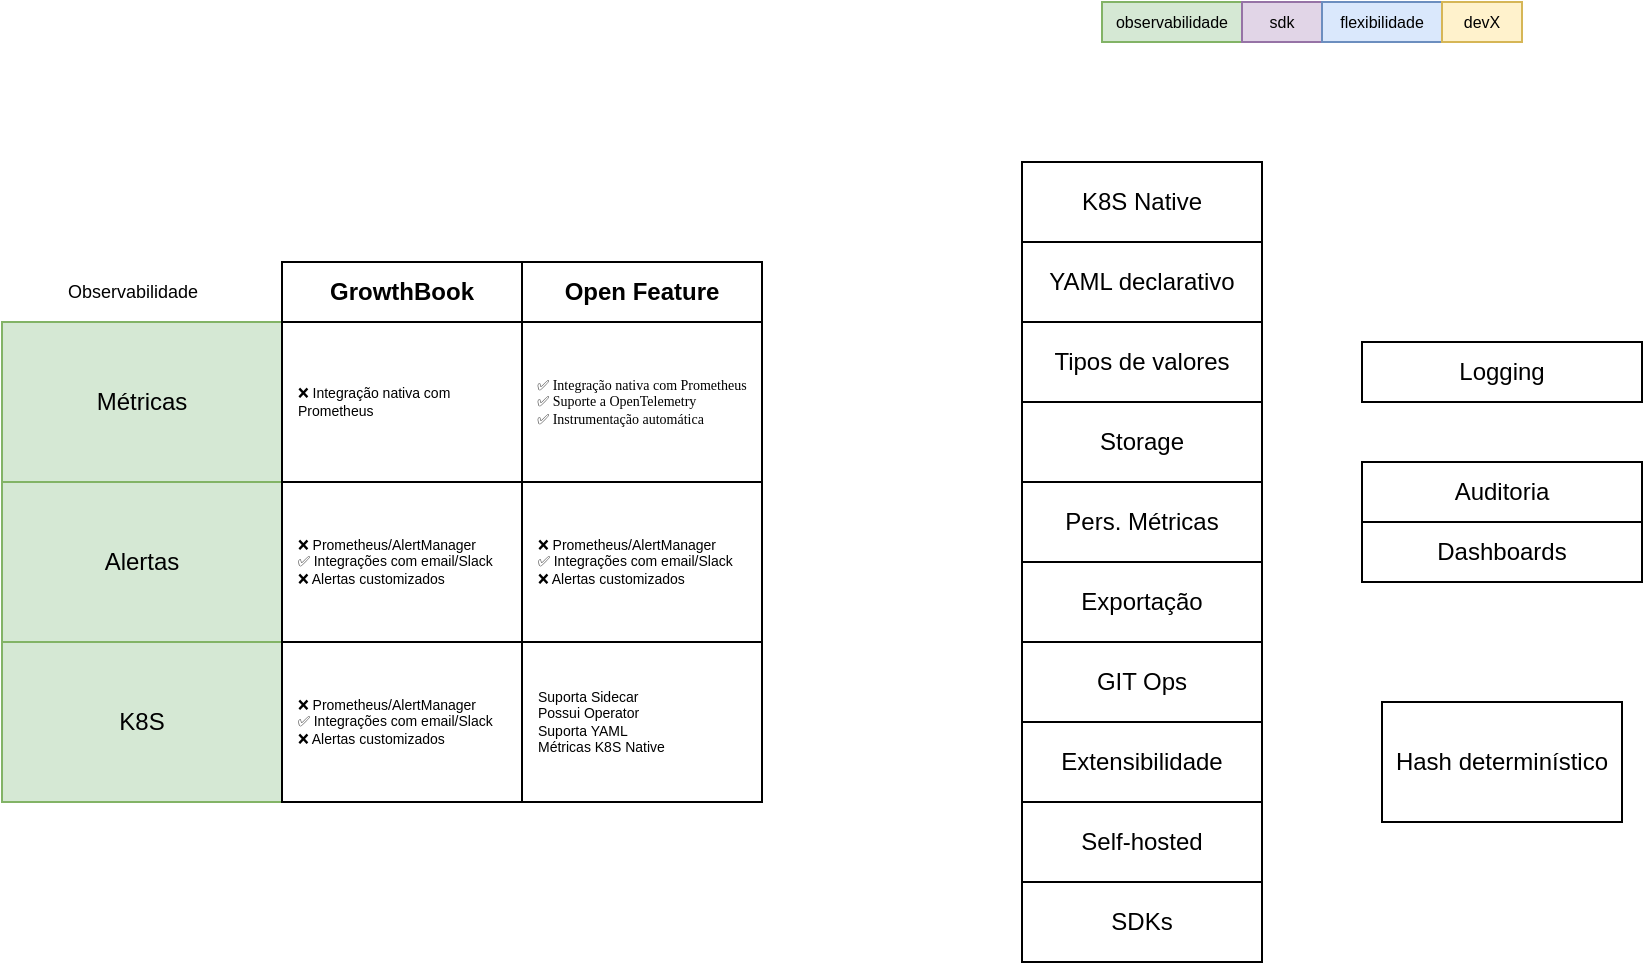 <mxfile version="24.5.1" type="device">
  <diagram name="Page-1" id="6EIJY7UBjcaoEO0iq-nJ">
    <mxGraphModel dx="1914" dy="824" grid="1" gridSize="10" guides="1" tooltips="1" connect="1" arrows="1" fold="1" page="0" pageScale="1" pageWidth="1600" pageHeight="1200" background="none" math="0" shadow="0">
      <root>
        <mxCell id="0" />
        <mxCell id="1" parent="0" />
        <mxCell id="fnIcCWaUuNkAFW9PksQ2-1" value="GrowthBook" style="whiteSpace=wrap;html=1;fontStyle=1;rounded=0;" vertex="1" parent="1">
          <mxGeometry x="150" y="220" width="120" height="30" as="geometry" />
        </mxCell>
        <mxCell id="fnIcCWaUuNkAFW9PksQ2-2" value="Open Feature" style="whiteSpace=wrap;html=1;fontStyle=1;rounded=0;" vertex="1" parent="1">
          <mxGeometry x="270" y="220" width="120" height="30" as="geometry" />
        </mxCell>
        <mxCell id="fnIcCWaUuNkAFW9PksQ2-4" value="K8S Native" style="whiteSpace=wrap;html=1;rounded=0;" vertex="1" parent="1">
          <mxGeometry x="520" y="170" width="120" height="40" as="geometry" />
        </mxCell>
        <mxCell id="fnIcCWaUuNkAFW9PksQ2-5" value="YAML declarativo" style="whiteSpace=wrap;html=1;rounded=0;" vertex="1" parent="1">
          <mxGeometry x="520" y="210" width="120" height="40" as="geometry" />
        </mxCell>
        <mxCell id="fnIcCWaUuNkAFW9PksQ2-6" value="Tipos de valores" style="whiteSpace=wrap;html=1;rounded=0;" vertex="1" parent="1">
          <mxGeometry x="520" y="250" width="120" height="40" as="geometry" />
        </mxCell>
        <mxCell id="fnIcCWaUuNkAFW9PksQ2-8" value="Storage" style="whiteSpace=wrap;html=1;rounded=0;" vertex="1" parent="1">
          <mxGeometry x="520" y="290" width="120" height="40" as="geometry" />
        </mxCell>
        <mxCell id="fnIcCWaUuNkAFW9PksQ2-9" value="GIT Ops" style="whiteSpace=wrap;html=1;rounded=0;" vertex="1" parent="1">
          <mxGeometry x="520" y="410" width="120" height="40" as="geometry" />
        </mxCell>
        <mxCell id="fnIcCWaUuNkAFW9PksQ2-10" value="Exportação" style="whiteSpace=wrap;html=1;rounded=0;" vertex="1" parent="1">
          <mxGeometry x="520" y="370" width="120" height="40" as="geometry" />
        </mxCell>
        <mxCell id="fnIcCWaUuNkAFW9PksQ2-11" value="Pers. Métricas" style="whiteSpace=wrap;html=1;rounded=0;" vertex="1" parent="1">
          <mxGeometry x="520" y="330" width="120" height="40" as="geometry" />
        </mxCell>
        <mxCell id="fnIcCWaUuNkAFW9PksQ2-12" value="SDKs" style="whiteSpace=wrap;html=1;rounded=0;" vertex="1" parent="1">
          <mxGeometry x="520" y="530" width="120" height="40" as="geometry" />
        </mxCell>
        <mxCell id="fnIcCWaUuNkAFW9PksQ2-13" value="Self-hosted" style="whiteSpace=wrap;html=1;rounded=0;" vertex="1" parent="1">
          <mxGeometry x="520" y="490" width="120" height="40" as="geometry" />
        </mxCell>
        <mxCell id="fnIcCWaUuNkAFW9PksQ2-14" value="Extensibilidade" style="whiteSpace=wrap;html=1;rounded=0;" vertex="1" parent="1">
          <mxGeometry x="520" y="450" width="120" height="40" as="geometry" />
        </mxCell>
        <mxCell id="fnIcCWaUuNkAFW9PksQ2-16" value="Observabilidade" style="text;html=1;align=center;verticalAlign=middle;resizable=0;points=[];autosize=1;strokeColor=none;fillColor=none;fontSize=9;fontStyle=0;rounded=0;" vertex="1" parent="1">
          <mxGeometry x="30" y="225" width="90" height="20" as="geometry" />
        </mxCell>
        <mxCell id="fnIcCWaUuNkAFW9PksQ2-17" value="Métricas" style="whiteSpace=wrap;html=1;fillColor=#d5e8d4;strokeColor=#82b366;rounded=0;" vertex="1" parent="1">
          <mxGeometry x="10" y="250" width="140" height="80" as="geometry" />
        </mxCell>
        <mxCell id="fnIcCWaUuNkAFW9PksQ2-18" value="Logging" style="whiteSpace=wrap;html=1;fillColor=none;rounded=0;" vertex="1" parent="1">
          <mxGeometry x="690" y="260" width="140" height="30" as="geometry" />
        </mxCell>
        <mxCell id="fnIcCWaUuNkAFW9PksQ2-20" value="Auditoria" style="whiteSpace=wrap;html=1;fillColor=none;rounded=0;" vertex="1" parent="1">
          <mxGeometry x="690" y="320" width="140" height="30" as="geometry" />
        </mxCell>
        <mxCell id="fnIcCWaUuNkAFW9PksQ2-21" value="Dashboards" style="whiteSpace=wrap;html=1;fillColor=none;rounded=0;" vertex="1" parent="1">
          <mxGeometry x="690" y="350" width="140" height="30" as="geometry" />
        </mxCell>
        <mxCell id="fnIcCWaUuNkAFW9PksQ2-23" value="observabilidade" style="whiteSpace=wrap;html=1;fillColor=#d5e8d4;strokeColor=#82b366;fontSize=8;rounded=0;" vertex="1" parent="1">
          <mxGeometry x="560" y="90" width="70" height="20" as="geometry" />
        </mxCell>
        <mxCell id="fnIcCWaUuNkAFW9PksQ2-24" value="sdk" style="whiteSpace=wrap;html=1;fillColor=#e1d5e7;strokeColor=#9673a6;fontSize=8;rounded=0;" vertex="1" parent="1">
          <mxGeometry x="630" y="90" width="40" height="20" as="geometry" />
        </mxCell>
        <mxCell id="fnIcCWaUuNkAFW9PksQ2-25" value="flexibilidade" style="whiteSpace=wrap;html=1;fillColor=#dae8fc;strokeColor=#6c8ebf;fontSize=8;rounded=0;" vertex="1" parent="1">
          <mxGeometry x="670" y="90" width="60" height="20" as="geometry" />
        </mxCell>
        <mxCell id="fnIcCWaUuNkAFW9PksQ2-28" value="devX" style="whiteSpace=wrap;html=1;fillColor=#fff2cc;strokeColor=#d6b656;fontSize=8;rounded=0;" vertex="1" parent="1">
          <mxGeometry x="730" y="90" width="40" height="20" as="geometry" />
        </mxCell>
        <mxCell id="fnIcCWaUuNkAFW9PksQ2-29" value="&lt;span style=&quot;&quot;&gt;❌&lt;/span&gt;&amp;nbsp;Integração nativa com Prometheus" style="whiteSpace=wrap;html=1;fontSize=7;align=left;spacing=8;rounded=0;" vertex="1" parent="1">
          <mxGeometry x="150" y="250" width="120" height="80" as="geometry" />
        </mxCell>
        <mxCell id="fnIcCWaUuNkAFW9PksQ2-31" value="Alertas" style="whiteSpace=wrap;html=1;fillColor=#d5e8d4;strokeColor=#82b366;rounded=0;" vertex="1" parent="1">
          <mxGeometry x="10" y="330" width="140" height="80" as="geometry" />
        </mxCell>
        <mxCell id="fnIcCWaUuNkAFW9PksQ2-32" value="&lt;div style=&quot;&quot;&gt;&lt;span style=&quot;background-color: initial;&quot;&gt;❌&amp;nbsp;&lt;/span&gt;&lt;span style=&quot;background-color: initial;&quot;&gt;Prometheus/AlertManager&lt;/span&gt;&lt;br&gt;&lt;/div&gt;&lt;div style=&quot;&quot;&gt;✅ Integrações com email/Slack&lt;span style=&quot;background-color: initial;&quot;&gt;&lt;br&gt;&lt;/span&gt;&lt;/div&gt;&lt;div style=&quot;&quot;&gt;&lt;span style=&quot;background-color: initial;&quot;&gt;❌ Alertas customizados&lt;/span&gt;&lt;br&gt;&lt;/div&gt;" style="whiteSpace=wrap;html=1;fontSize=7;spacing=8;align=left;rounded=0;" vertex="1" parent="1">
          <mxGeometry x="150" y="330" width="120" height="80" as="geometry" />
        </mxCell>
        <mxCell id="fnIcCWaUuNkAFW9PksQ2-33" value="&lt;div style=&quot;text-align: left;&quot;&gt;&lt;span style=&quot;background-color: initial;&quot;&gt;✅ Integração nativa com Prometheus&lt;/span&gt;&lt;/div&gt;&lt;div style=&quot;text-align: left;&quot;&gt;✅ Suporte a OpenTelemetry&lt;br&gt;&lt;/div&gt;&lt;div style=&quot;text-align: left;&quot;&gt;✅ Instrumentação automática&lt;br&gt;&lt;/div&gt;" style="whiteSpace=wrap;html=1;fontSize=7;spacing=8;horizontal=1;fontFamily=Verdana;rounded=0;" vertex="1" parent="1">
          <mxGeometry x="270" y="250" width="120" height="80" as="geometry" />
        </mxCell>
        <mxCell id="fnIcCWaUuNkAFW9PksQ2-36" value="K8S" style="whiteSpace=wrap;html=1;fillColor=#d5e8d4;strokeColor=#82b366;rounded=0;" vertex="1" parent="1">
          <mxGeometry x="10" y="410" width="140" height="80" as="geometry" />
        </mxCell>
        <mxCell id="fnIcCWaUuNkAFW9PksQ2-38" value="&lt;div style=&quot;&quot;&gt;&lt;span style=&quot;background-color: initial;&quot;&gt;❌&amp;nbsp;&lt;/span&gt;&lt;span style=&quot;background-color: initial;&quot;&gt;Prometheus/AlertManager&lt;/span&gt;&lt;br&gt;&lt;/div&gt;&lt;div style=&quot;&quot;&gt;✅ Integrações com email/Slack&lt;span style=&quot;background-color: initial;&quot;&gt;&lt;br&gt;&lt;/span&gt;&lt;/div&gt;&lt;div style=&quot;&quot;&gt;&lt;span style=&quot;background-color: initial;&quot;&gt;❌ Alertas customizados&lt;/span&gt;&lt;br&gt;&lt;/div&gt;" style="whiteSpace=wrap;html=1;fontSize=7;spacing=8;align=left;rounded=0;" vertex="1" parent="1">
          <mxGeometry x="150" y="410" width="120" height="80" as="geometry" />
        </mxCell>
        <mxCell id="fnIcCWaUuNkAFW9PksQ2-39" value="&lt;div style=&quot;&quot;&gt;Suporta Sidecar&lt;/div&gt;&lt;div style=&quot;&quot;&gt;Possui Operator&lt;/div&gt;&lt;div style=&quot;&quot;&gt;Suporta YAML&lt;/div&gt;&lt;div style=&quot;&quot;&gt;Métricas K8S Native&lt;/div&gt;" style="whiteSpace=wrap;html=1;fontSize=7;spacing=8;align=left;rounded=0;" vertex="1" parent="1">
          <mxGeometry x="270" y="410" width="120" height="80" as="geometry" />
        </mxCell>
        <mxCell id="fnIcCWaUuNkAFW9PksQ2-40" value="&lt;div style=&quot;&quot;&gt;&lt;span style=&quot;background-color: initial;&quot;&gt;❌&amp;nbsp;&lt;/span&gt;&lt;span style=&quot;background-color: initial;&quot;&gt;Prometheus/AlertManager&lt;/span&gt;&lt;br&gt;&lt;/div&gt;&lt;div style=&quot;&quot;&gt;✅ Integrações com email/Slack&lt;span style=&quot;background-color: initial;&quot;&gt;&lt;br&gt;&lt;/span&gt;&lt;/div&gt;&lt;div style=&quot;&quot;&gt;&lt;span style=&quot;background-color: initial;&quot;&gt;❌ Alertas customizados&lt;/span&gt;&lt;br&gt;&lt;/div&gt;" style="whiteSpace=wrap;html=1;fontSize=7;spacing=8;align=left;rounded=0;" vertex="1" parent="1">
          <mxGeometry x="270" y="330" width="120" height="80" as="geometry" />
        </mxCell>
        <mxCell id="fnIcCWaUuNkAFW9PksQ2-41" value="Hash determinístico" style="whiteSpace=wrap;html=1;" vertex="1" parent="1">
          <mxGeometry x="700" y="440" width="120" height="60" as="geometry" />
        </mxCell>
      </root>
    </mxGraphModel>
  </diagram>
</mxfile>

